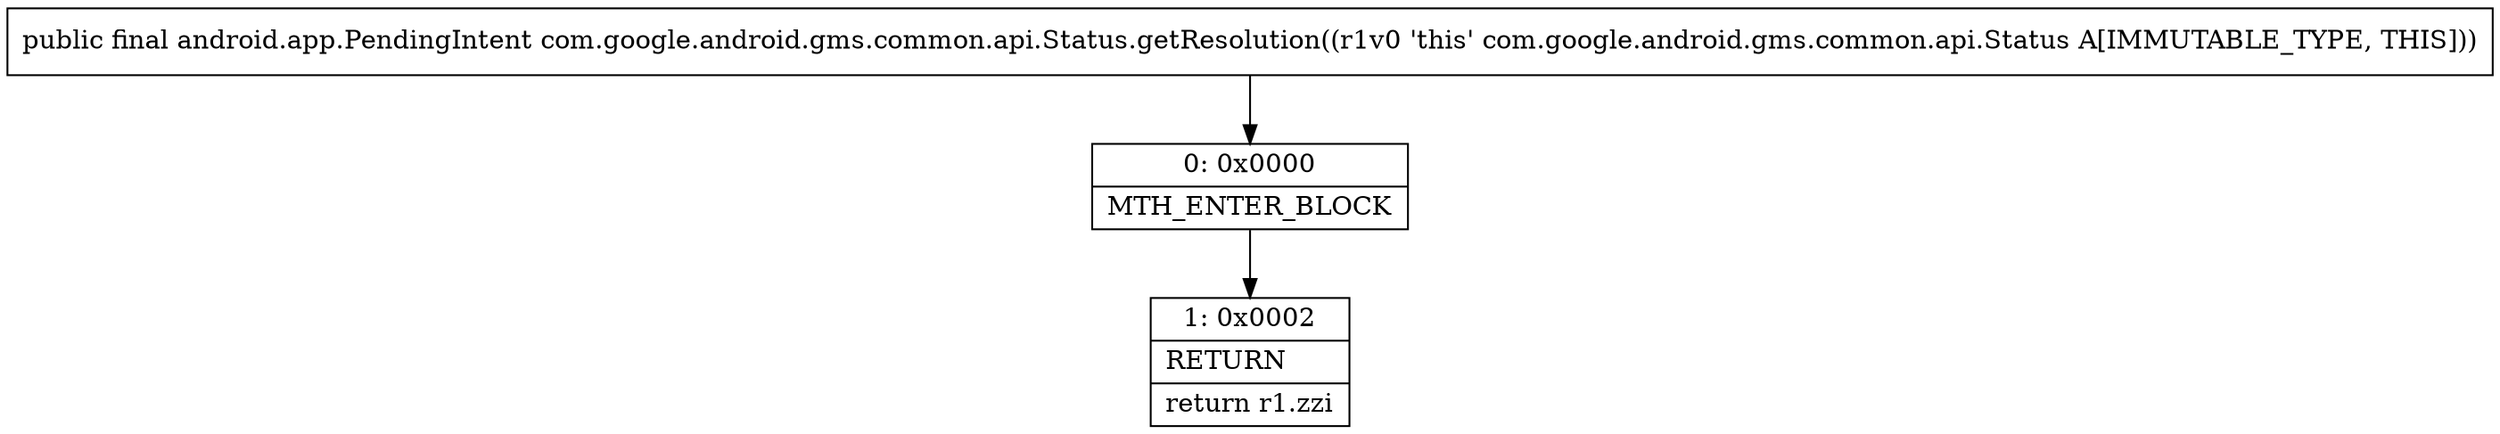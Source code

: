 digraph "CFG forcom.google.android.gms.common.api.Status.getResolution()Landroid\/app\/PendingIntent;" {
Node_0 [shape=record,label="{0\:\ 0x0000|MTH_ENTER_BLOCK\l}"];
Node_1 [shape=record,label="{1\:\ 0x0002|RETURN\l|return r1.zzi\l}"];
MethodNode[shape=record,label="{public final android.app.PendingIntent com.google.android.gms.common.api.Status.getResolution((r1v0 'this' com.google.android.gms.common.api.Status A[IMMUTABLE_TYPE, THIS])) }"];
MethodNode -> Node_0;
Node_0 -> Node_1;
}

